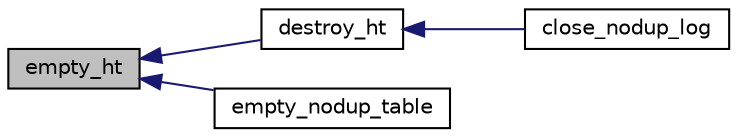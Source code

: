 digraph G
{
  edge [fontname="Helvetica",fontsize="10",labelfontname="Helvetica",labelfontsize="10"];
  node [fontname="Helvetica",fontsize="10",shape=record];
  rankdir=LR;
  Node1 [label="empty_ht",height=0.2,width=0.4,color="black", fillcolor="grey75", style="filled" fontcolor="black"];
  Node1 -> Node2 [dir=back,color="midnightblue",fontsize="10",style="solid",fontname="Helvetica"];
  Node2 [label="destroy_ht",height=0.2,width=0.4,color="black", fillcolor="white", style="filled",URL="$group___h_a_s_h___t_a_b_l_e.html#ga22a943135dbcdb1611b40ce0547111ce",tooltip="Free and set the table to NULL."];
  Node2 -> Node3 [dir=back,color="midnightblue",fontsize="10",style="solid",fontname="Helvetica"];
  Node3 [label="close_nodup_log",height=0.2,width=0.4,color="black", fillcolor="white", style="filled",URL="$group___l_o_g.html#ga46eca069bfff2be6809828df52d1031d",tooltip="Empty nodup logtable and close the no duplicate logging session."];
  Node1 -> Node4 [dir=back,color="midnightblue",fontsize="10",style="solid",fontname="Helvetica"];
  Node4 [label="empty_nodup_table",height=0.2,width=0.4,color="black", fillcolor="white", style="filled",URL="$group___l_o_g.html#ga823d1d2f22f2279e24d4c5bd927ff322",tooltip="Empty the nodup internal table."];
}
